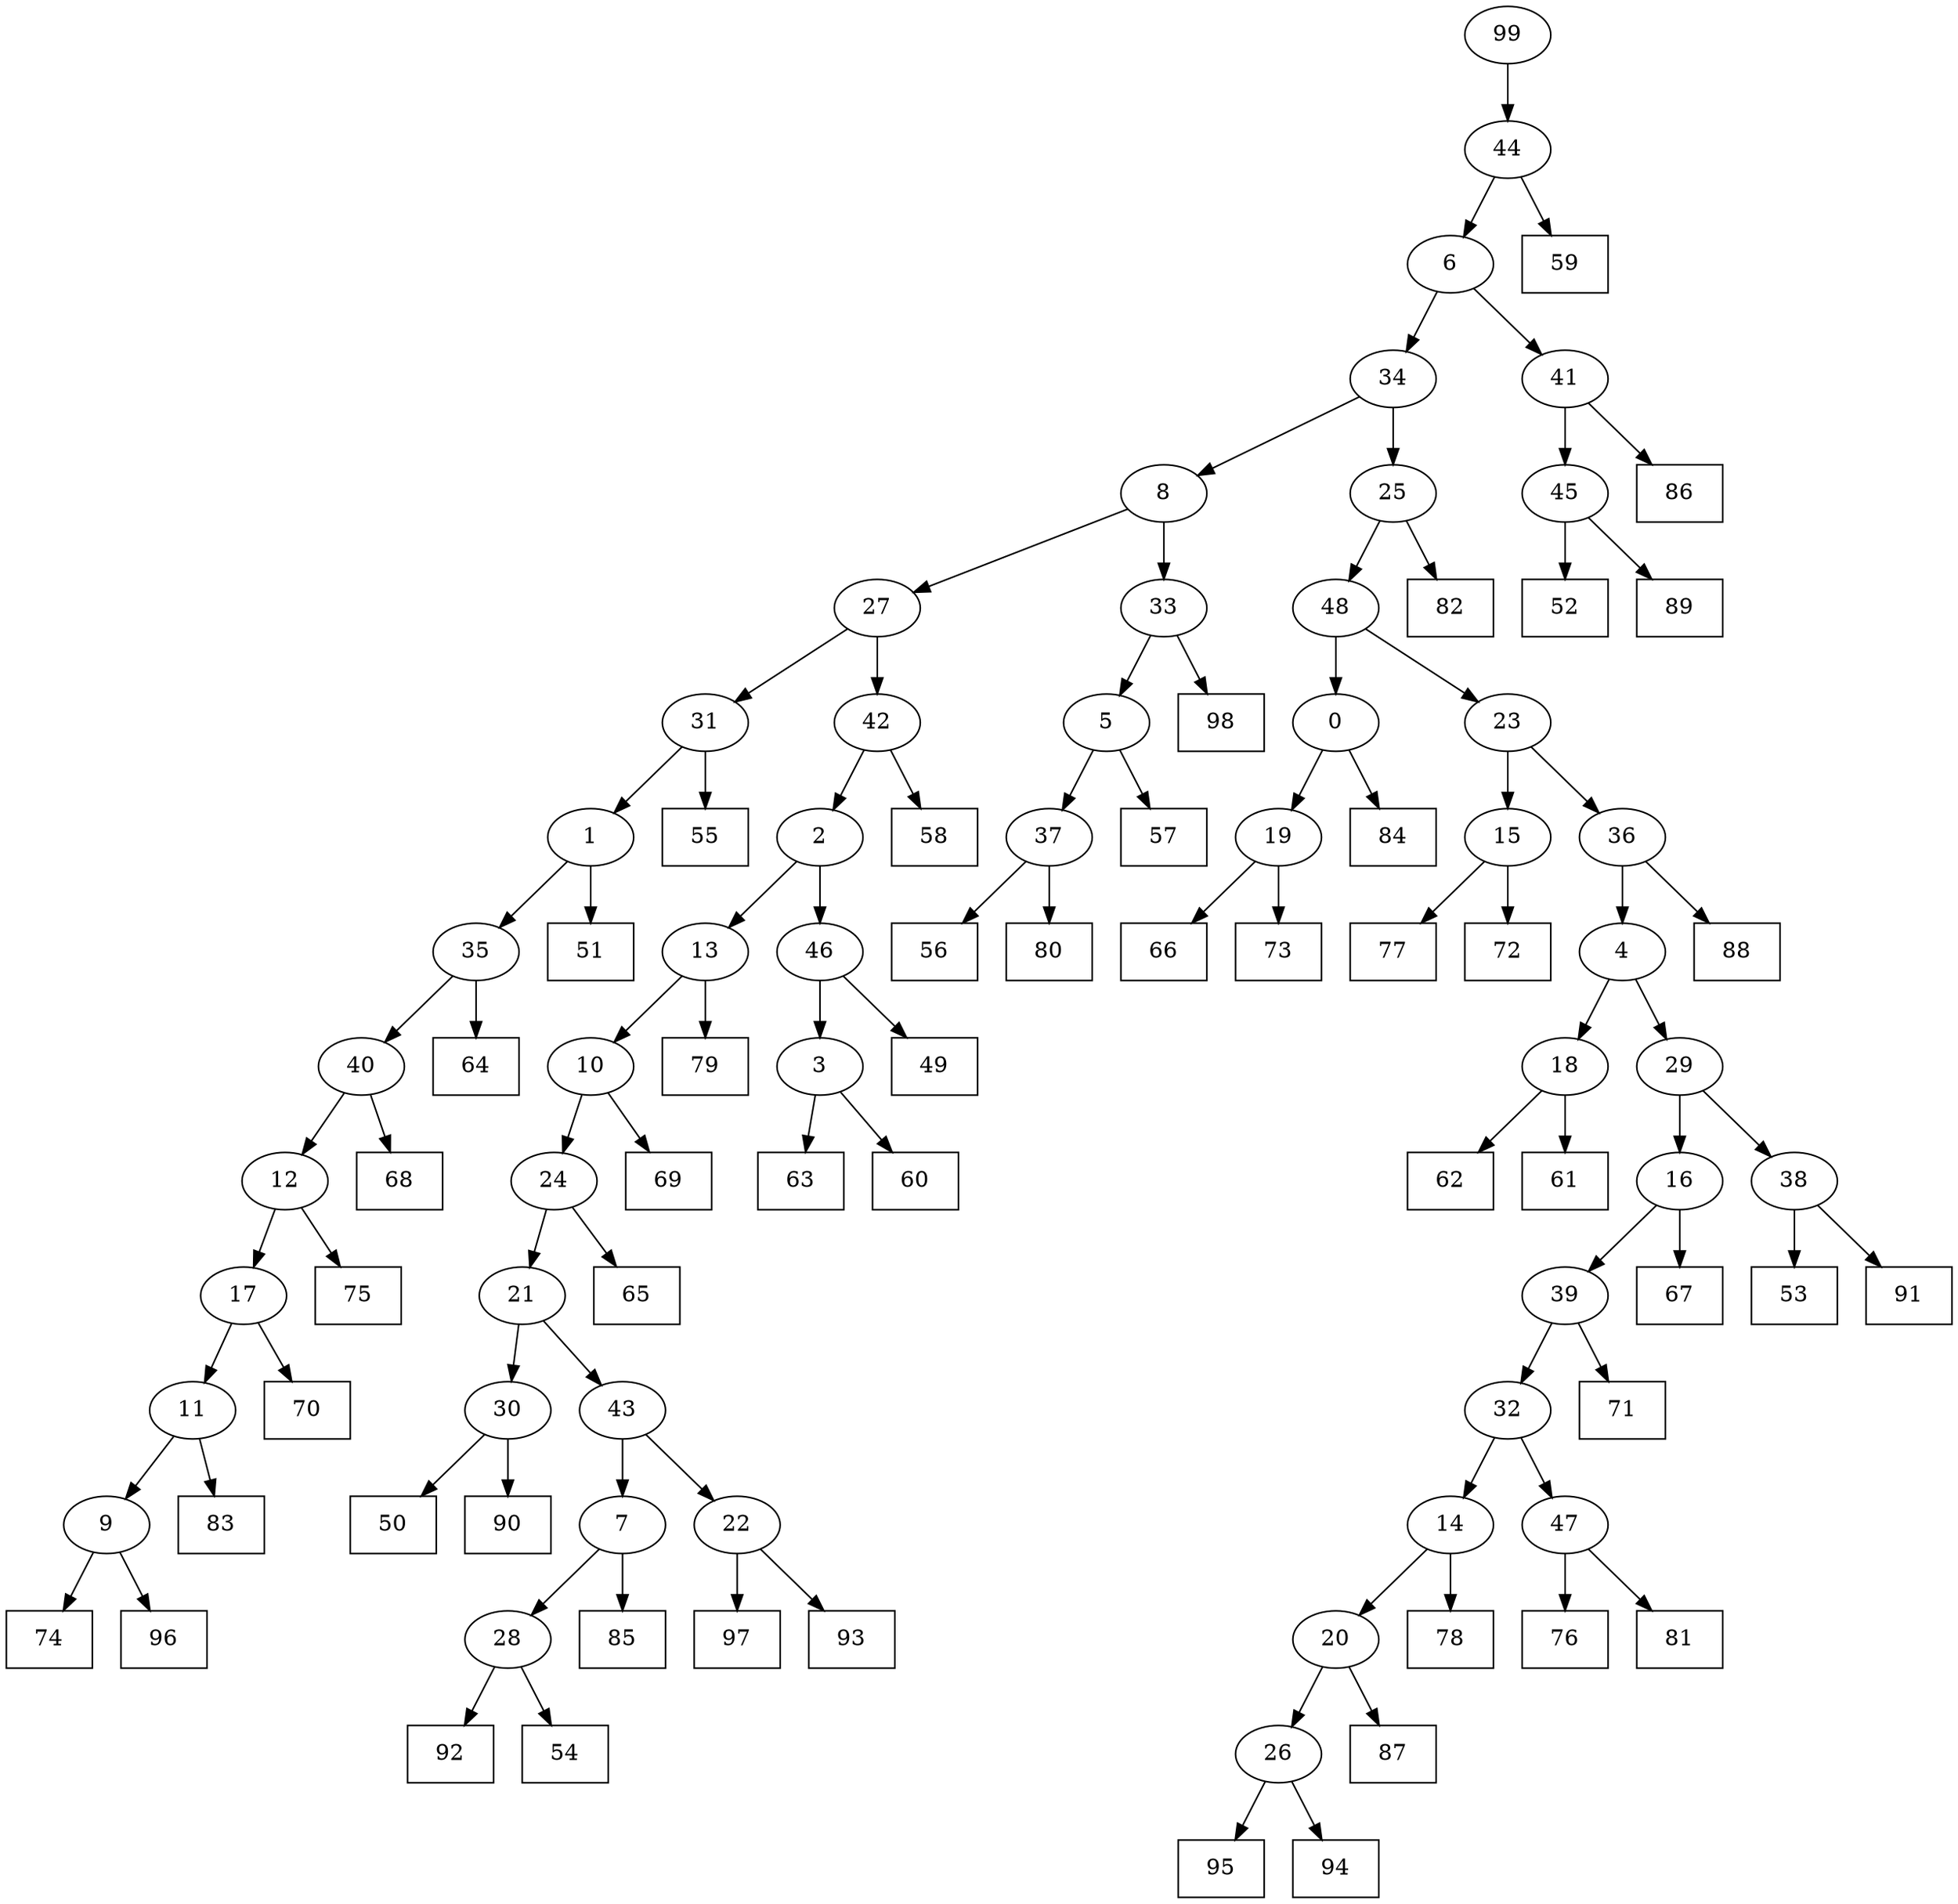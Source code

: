 digraph G {
0[label="0"];
1[label="1"];
2[label="2"];
3[label="3"];
4[label="4"];
5[label="5"];
6[label="6"];
7[label="7"];
8[label="8"];
9[label="9"];
10[label="10"];
11[label="11"];
12[label="12"];
13[label="13"];
14[label="14"];
15[label="15"];
16[label="16"];
17[label="17"];
18[label="18"];
19[label="19"];
20[label="20"];
21[label="21"];
22[label="22"];
23[label="23"];
24[label="24"];
25[label="25"];
26[label="26"];
27[label="27"];
28[label="28"];
29[label="29"];
30[label="30"];
31[label="31"];
32[label="32"];
33[label="33"];
34[label="34"];
35[label="35"];
36[label="36"];
37[label="37"];
38[label="38"];
39[label="39"];
40[label="40"];
41[label="41"];
42[label="42"];
43[label="43"];
44[label="44"];
45[label="45"];
46[label="46"];
47[label="47"];
48[label="48"];
49[shape=box,label="66"];
50[shape=box,label="83"];
51[shape=box,label="62"];
52[shape=box,label="55"];
53[shape=box,label="53"];
54[shape=box,label="68"];
55[shape=box,label="95"];
56[shape=box,label="69"];
57[shape=box,label="56"];
58[shape=box,label="59"];
59[shape=box,label="85"];
60[shape=box,label="92"];
61[shape=box,label="94"];
62[shape=box,label="88"];
63[shape=box,label="76"];
64[shape=box,label="70"];
65[shape=box,label="74"];
66[shape=box,label="51"];
67[shape=box,label="96"];
68[shape=box,label="86"];
69[shape=box,label="61"];
70[shape=box,label="52"];
71[shape=box,label="84"];
72[shape=box,label="64"];
73[shape=box,label="57"];
74[shape=box,label="58"];
75[shape=box,label="77"];
76[shape=box,label="50"];
77[shape=box,label="71"];
78[shape=box,label="49"];
79[shape=box,label="80"];
80[shape=box,label="81"];
81[shape=box,label="63"];
82[shape=box,label="79"];
83[shape=box,label="87"];
84[shape=box,label="60"];
85[shape=box,label="97"];
86[shape=box,label="82"];
87[shape=box,label="93"];
88[shape=box,label="65"];
89[shape=box,label="98"];
90[shape=box,label="73"];
91[shape=box,label="91"];
92[shape=box,label="54"];
93[shape=box,label="67"];
94[shape=box,label="75"];
95[shape=box,label="72"];
96[shape=box,label="90"];
97[shape=box,label="78"];
98[shape=box,label="89"];
99[label="99"];
0->71 ;
36->62 ;
19->49 ;
5->73 ;
18->51 ;
34->8 ;
22->85 ;
9->65 ;
6->41 ;
30->96 ;
39->77 ;
4->18 ;
40->12 ;
12->94 ;
3->81 ;
1->66 ;
13->82 ;
37->79 ;
28->60 ;
33->89 ;
40->54 ;
4->29 ;
6->34 ;
7->59 ;
47->80 ;
17->64 ;
21->43 ;
23->36 ;
36->4 ;
12->17 ;
2->46 ;
24->21 ;
10->24 ;
24->88 ;
22->87 ;
44->58 ;
18->69 ;
7->28 ;
28->92 ;
32->14 ;
30->76 ;
35->72 ;
42->2 ;
2->13 ;
46->3 ;
3->84 ;
21->30 ;
23->15 ;
15->95 ;
43->22 ;
8->27 ;
27->42 ;
32->47 ;
15->75 ;
34->25 ;
25->86 ;
39->32 ;
16->93 ;
99->44 ;
44->6 ;
29->16 ;
16->39 ;
17->11 ;
11->50 ;
31->52 ;
26->61 ;
48->23 ;
8->33 ;
33->5 ;
45->70 ;
27->31 ;
31->1 ;
41->68 ;
29->38 ;
38->53 ;
0->19 ;
19->90 ;
41->45 ;
45->98 ;
42->74 ;
25->48 ;
48->0 ;
14->97 ;
35->40 ;
38->91 ;
13->10 ;
10->56 ;
43->7 ;
20->26 ;
26->55 ;
1->35 ;
14->20 ;
20->83 ;
47->63 ;
11->9 ;
9->67 ;
46->78 ;
5->37 ;
37->57 ;
}
